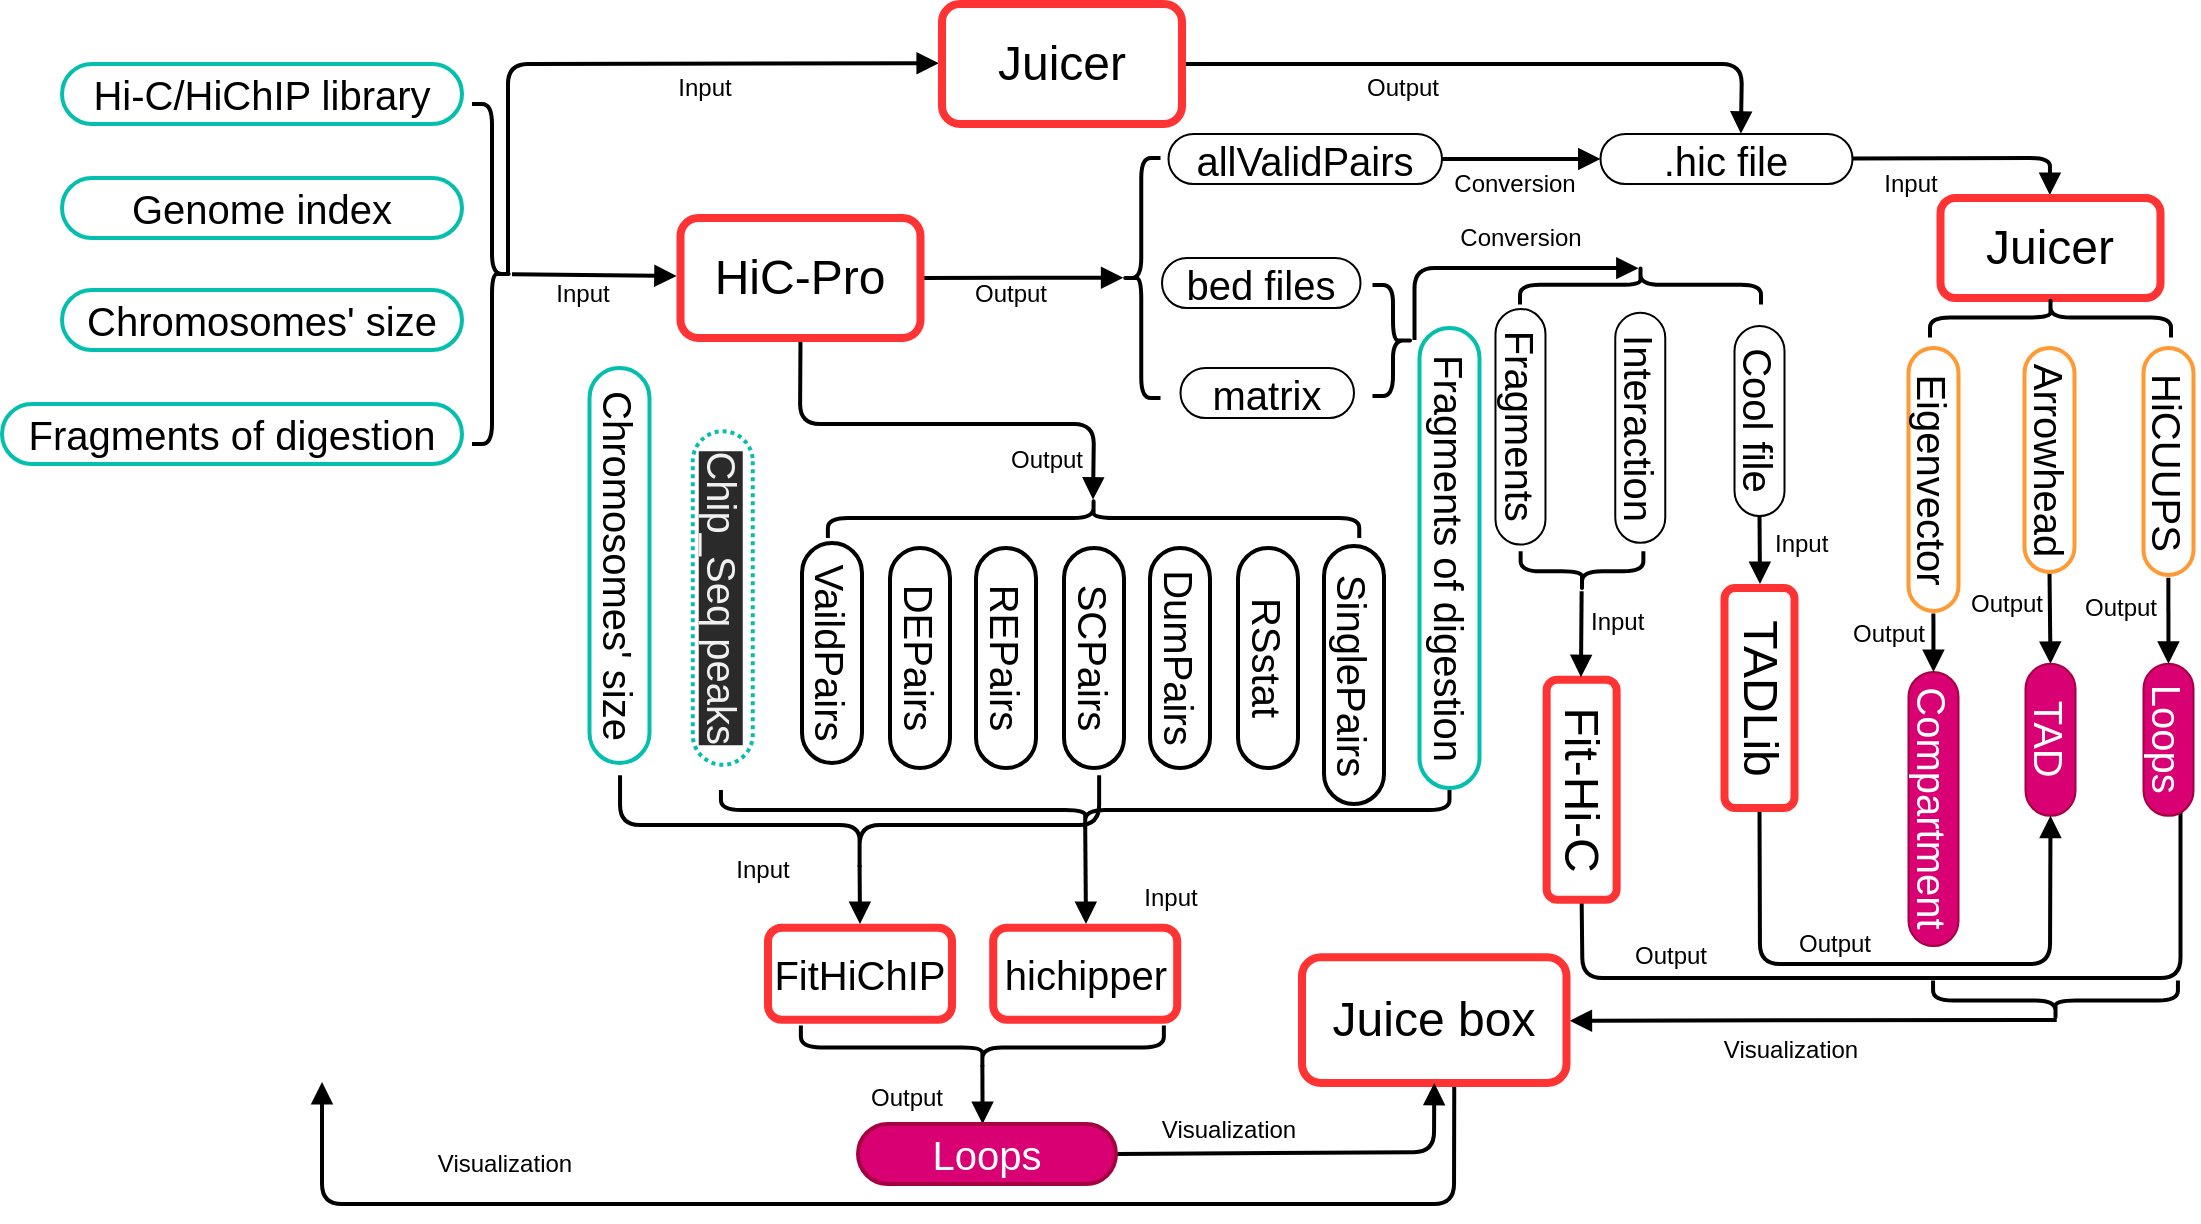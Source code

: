 <mxfile>
    <diagram id="CacLQQwZGqaokbPIPCrB" name="第 1 页">
        <mxGraphModel dx="1766" dy="1234" grid="1" gridSize="10" guides="1" tooltips="1" connect="1" arrows="1" fold="1" page="1" pageScale="1" pageWidth="827" pageHeight="1169" math="0" shadow="0">
            <root>
                <mxCell id="0"/>
                <mxCell id="1" parent="0"/>
                <mxCell id="237" value="&lt;font style=&quot;font-size: 20px&quot;&gt;FitHiChIP&lt;/font&gt;" style="rounded=1;whiteSpace=wrap;html=1;strokeWidth=4;fontSize=24;strokeColor=#FF3333;" parent="1" vertex="1">
                    <mxGeometry x="623" y="631.83" width="92" height="46" as="geometry"/>
                </mxCell>
                <mxCell id="283" value="&lt;span style=&quot;font-size: 20px&quot;&gt;hichipper&lt;/span&gt;" style="rounded=1;whiteSpace=wrap;html=1;strokeWidth=4;fontSize=24;strokeColor=#FF3333;" vertex="1" parent="1">
                    <mxGeometry x="735.6" y="631.83" width="92" height="46" as="geometry"/>
                </mxCell>
                <mxCell id="138" value="&lt;font style=&quot;font-size: 20px&quot;&gt;Chromosomes' size&lt;/font&gt;" style="rounded=1;whiteSpace=wrap;html=1;arcSize=50;fontSize=20;strokeColor=#04BFAD;strokeWidth=2;" parent="1" vertex="1">
                    <mxGeometry x="270" y="313" width="200" height="30" as="geometry"/>
                </mxCell>
                <mxCell id="139" value="" style="edgeStyle=none;html=1;strokeWidth=2;endArrow=block;endFill=1;entryX=-0.016;entryY=0.483;entryDx=0;entryDy=0;entryPerimeter=0;" parent="1" source="140" target="144" edge="1">
                    <mxGeometry relative="1" as="geometry"/>
                </mxCell>
                <mxCell id="219" style="edgeStyle=none;html=1;exitX=0.1;exitY=0.5;exitDx=0;exitDy=0;exitPerimeter=0;fontSize=24;endArrow=block;endFill=1;strokeWidth=2;entryX=-0.013;entryY=0.494;entryDx=0;entryDy=0;entryPerimeter=0;" parent="1" source="140" target="218" edge="1">
                    <mxGeometry relative="1" as="geometry">
                        <mxPoint x="700" y="200" as="targetPoint"/>
                        <Array as="points">
                            <mxPoint x="493" y="200"/>
                        </Array>
                    </mxGeometry>
                </mxCell>
                <mxCell id="140" value="" style="shape=curlyBracket;whiteSpace=wrap;html=1;rounded=1;flipH=1;size=0.5;strokeWidth=2;" parent="1" vertex="1">
                    <mxGeometry x="475" y="220" width="20" height="170" as="geometry"/>
                </mxCell>
                <mxCell id="141" value="Fragments of digestion" style="rounded=1;whiteSpace=wrap;html=1;arcSize=50;fontSize=20;strokeColor=#04BFAD;strokeWidth=2;" parent="1" vertex="1">
                    <mxGeometry x="240" y="370" width="230" height="30" as="geometry"/>
                </mxCell>
                <mxCell id="142" value="" style="edgeStyle=none;html=1;endArrow=block;endFill=1;strokeWidth=2;entryX=0.034;entryY=0.499;entryDx=0;entryDy=0;entryPerimeter=0;" parent="1" source="144" target="149" edge="1">
                    <mxGeometry relative="1" as="geometry">
                        <mxPoint x="799.25" y="307.0" as="targetPoint"/>
                        <Array as="points"/>
                    </mxGeometry>
                </mxCell>
                <mxCell id="143" value="" style="edgeStyle=none;html=1;endArrow=block;endFill=1;strokeWidth=2;entryX=0.037;entryY=0.499;entryDx=0;entryDy=0;entryPerimeter=0;exitX=0.5;exitY=1;exitDx=0;exitDy=0;" parent="1" source="144" target="151" edge="1">
                    <mxGeometry relative="1" as="geometry">
                        <mxPoint x="639.25" y="417.0" as="targetPoint"/>
                        <Array as="points">
                            <mxPoint x="639" y="380"/>
                            <mxPoint x="786" y="380"/>
                        </Array>
                    </mxGeometry>
                </mxCell>
                <mxCell id="144" value="HiC-Pro" style="rounded=1;whiteSpace=wrap;html=1;strokeWidth=4;fontSize=24;strokeColor=#FF3333;" parent="1" vertex="1">
                    <mxGeometry x="579.25" y="277" width="120" height="60" as="geometry"/>
                </mxCell>
                <mxCell id="145" value="" style="edgeStyle=none;html=1;fontSize=24;endArrow=block;endFill=1;strokeWidth=2;" parent="1" source="146" target="159" edge="1">
                    <mxGeometry relative="1" as="geometry"/>
                </mxCell>
                <mxCell id="146" value="allValidPairs" style="rounded=1;whiteSpace=wrap;html=1;arcSize=50;fontSize=20;" parent="1" vertex="1">
                    <mxGeometry x="823.25" y="235" width="136.75" height="25" as="geometry"/>
                </mxCell>
                <mxCell id="147" value="Input" style="text;html=1;align=center;verticalAlign=middle;resizable=0;points=[];autosize=1;strokeColor=none;fillColor=none;" parent="1" vertex="1">
                    <mxGeometry x="510" y="305" width="40" height="20" as="geometry"/>
                </mxCell>
                <mxCell id="148" value="Output" style="text;html=1;resizable=0;autosize=1;align=center;verticalAlign=middle;points=[];fillColor=none;strokeColor=none;rounded=0;" parent="1" vertex="1">
                    <mxGeometry x="719.25" y="305" width="50" height="20" as="geometry"/>
                </mxCell>
                <mxCell id="149" value="" style="shape=curlyBracket;whiteSpace=wrap;html=1;rounded=1;strokeWidth=2;" parent="1" vertex="1">
                    <mxGeometry x="800" y="247" width="19.25" height="120" as="geometry"/>
                </mxCell>
                <mxCell id="150" value="matrix" style="rounded=1;whiteSpace=wrap;html=1;arcSize=50;fontSize=20;" parent="1" vertex="1">
                    <mxGeometry x="829.25" y="352" width="86.75" height="25" as="geometry"/>
                </mxCell>
                <mxCell id="151" value="" style="shape=curlyBracket;whiteSpace=wrap;html=1;rounded=1;flipH=1;strokeWidth=2;rotation=-90;" parent="1" vertex="1">
                    <mxGeometry x="775.78" y="294.16" width="20" height="265.69" as="geometry"/>
                </mxCell>
                <mxCell id="152" value="VaildPairs" style="rounded=1;whiteSpace=wrap;html=1;strokeWidth=2;rotation=90;arcSize=50;fontSize=20;" parent="1" vertex="1">
                    <mxGeometry x="600" y="479.5" width="110" height="30" as="geometry"/>
                </mxCell>
                <mxCell id="153" value="DEPairs" style="rounded=1;whiteSpace=wrap;html=1;strokeWidth=2;rotation=90;arcSize=50;fontSize=20;" parent="1" vertex="1">
                    <mxGeometry x="644" y="482" width="110" height="30" as="geometry"/>
                </mxCell>
                <mxCell id="154" value="REPairs" style="rounded=1;whiteSpace=wrap;html=1;strokeWidth=2;rotation=90;arcSize=50;fontSize=20;" parent="1" vertex="1">
                    <mxGeometry x="687" y="482" width="110" height="30" as="geometry"/>
                </mxCell>
                <mxCell id="155" value="DumPairs" style="rounded=1;whiteSpace=wrap;html=1;strokeWidth=2;rotation=90;arcSize=50;fontSize=20;" parent="1" vertex="1">
                    <mxGeometry x="774" y="482" width="110" height="30" as="geometry"/>
                </mxCell>
                <mxCell id="156" value="Output" style="text;html=1;resizable=0;autosize=1;align=center;verticalAlign=middle;points=[];fillColor=none;strokeColor=none;rounded=0;" parent="1" vertex="1">
                    <mxGeometry x="737" y="388" width="50" height="20" as="geometry"/>
                </mxCell>
                <mxCell id="282" style="edgeStyle=none;html=1;exitX=0.1;exitY=0.5;exitDx=0;exitDy=0;exitPerimeter=0;fontSize=20;endArrow=block;endFill=1;strokeWidth=2;" parent="1" source="157" edge="1">
                    <mxGeometry relative="1" as="geometry">
                        <mxPoint x="782" y="630" as="targetPoint"/>
                    </mxGeometry>
                </mxCell>
                <mxCell id="157" value="" style="shape=curlyBracket;whiteSpace=wrap;html=1;rounded=1;flipH=1;strokeWidth=2;rotation=-180;direction=south;" parent="1" vertex="1">
                    <mxGeometry x="599.47" y="563" width="364.27" height="20" as="geometry"/>
                </mxCell>
                <mxCell id="158" value="" style="edgeStyle=none;html=1;fontSize=24;endArrow=block;endFill=1;strokeWidth=2;entryX=0.497;entryY=-0.03;entryDx=0;entryDy=0;entryPerimeter=0;" parent="1" source="159" target="164" edge="1">
                    <mxGeometry relative="1" as="geometry">
                        <mxPoint x="1264" y="260" as="targetPoint"/>
                        <Array as="points">
                            <mxPoint x="1264" y="247"/>
                        </Array>
                    </mxGeometry>
                </mxCell>
                <mxCell id="159" value=".hic file" style="rounded=1;whiteSpace=wrap;html=1;arcSize=50;fontSize=20;" parent="1" vertex="1">
                    <mxGeometry x="1039.25" y="235" width="126" height="25" as="geometry"/>
                </mxCell>
                <mxCell id="160" value="Conversion" style="text;html=1;resizable=0;autosize=1;align=center;verticalAlign=middle;points=[];fillColor=none;strokeColor=none;rounded=0;" parent="1" vertex="1">
                    <mxGeometry x="956" y="250" width="80" height="20" as="geometry"/>
                </mxCell>
                <mxCell id="161" value="bed files" style="rounded=1;whiteSpace=wrap;html=1;arcSize=50;fontSize=20;" parent="1" vertex="1">
                    <mxGeometry x="820" y="297" width="99.25" height="25" as="geometry"/>
                </mxCell>
                <mxCell id="162" value="Input" style="text;html=1;resizable=0;autosize=1;align=center;verticalAlign=middle;points=[];fillColor=none;strokeColor=none;rounded=0;" parent="1" vertex="1">
                    <mxGeometry x="1173.75" y="250" width="40" height="20" as="geometry"/>
                </mxCell>
                <mxCell id="164" value="Juicer" style="rounded=1;whiteSpace=wrap;html=1;strokeWidth=4;fontSize=24;strokeColor=#FF3333;" parent="1" vertex="1">
                    <mxGeometry x="1209.25" y="267" width="110" height="50" as="geometry"/>
                </mxCell>
                <mxCell id="170" value="" style="shape=curlyBracket;whiteSpace=wrap;html=1;rounded=1;strokeWidth=2;size=0.5;rotation=-180;" parent="1" vertex="1">
                    <mxGeometry x="925.25" y="310.5" width="20.5" height="55.5" as="geometry"/>
                </mxCell>
                <mxCell id="173" value="" style="shape=curlyBracket;whiteSpace=wrap;html=1;rounded=1;strokeWidth=2;size=0.5;rotation=90;" parent="1" vertex="1">
                    <mxGeometry x="1049.44" y="250.18" width="19.63" height="120.5" as="geometry"/>
                </mxCell>
                <mxCell id="210" style="edgeStyle=none;html=1;exitX=1;exitY=0.5;exitDx=0;exitDy=0;fontSize=24;endArrow=block;endFill=1;strokeWidth=2;" parent="1" source="175" edge="1">
                    <mxGeometry relative="1" as="geometry">
                        <mxPoint x="1329.25" y="537" as="targetPoint"/>
                        <Array as="points">
                            <mxPoint x="1030.25" y="657"/>
                            <mxPoint x="1329.25" y="657"/>
                        </Array>
                    </mxGeometry>
                </mxCell>
                <mxCell id="175" value="Fit-Hi-C" style="rounded=1;whiteSpace=wrap;html=1;strokeWidth=4;fontSize=24;rotation=90;strokeColor=#FF3333;" parent="1" vertex="1">
                    <mxGeometry x="974.82" y="545.38" width="110" height="35" as="geometry"/>
                </mxCell>
                <mxCell id="181" value="" style="edgeStyle=none;html=1;fontSize=24;endArrow=block;endFill=1;strokeWidth=2;entryX=0.074;entryY=0.508;entryDx=0;entryDy=0;entryPerimeter=0;" parent="1" target="173" edge="1">
                    <mxGeometry relative="1" as="geometry">
                        <mxPoint x="946.25" y="338" as="sourcePoint"/>
                        <mxPoint x="1050" y="302" as="targetPoint"/>
                        <Array as="points">
                            <mxPoint x="946.25" y="302"/>
                        </Array>
                    </mxGeometry>
                </mxCell>
                <mxCell id="199" value="Conversion" style="text;html=1;resizable=0;autosize=1;align=center;verticalAlign=middle;points=[];fillColor=none;strokeColor=none;rounded=0;" parent="1" vertex="1">
                    <mxGeometry x="959.25" y="277" width="80" height="20" as="geometry"/>
                </mxCell>
                <mxCell id="201" value="Fragments" style="rounded=1;whiteSpace=wrap;html=1;arcSize=50;fontSize=20;rotation=90;" parent="1" vertex="1">
                    <mxGeometry x="940.33" y="368.85" width="117.82" height="25" as="geometry"/>
                </mxCell>
                <mxCell id="202" value="Interaction" style="rounded=1;whiteSpace=wrap;html=1;arcSize=50;fontSize=20;rotation=90;" parent="1" vertex="1">
                    <mxGeometry x="1001.63" y="369.38" width="115" height="25" as="geometry"/>
                </mxCell>
                <mxCell id="204" value="" style="shape=curlyBracket;whiteSpace=wrap;html=1;rounded=1;flipH=1;strokeWidth=2;rotation=90;" parent="1" vertex="1">
                    <mxGeometry x="1020" y="423" width="20" height="61.37" as="geometry"/>
                </mxCell>
                <mxCell id="205" value="" style="edgeStyle=none;html=1;fontSize=24;endArrow=block;endFill=1;strokeWidth=2;entryX=-0.012;entryY=0.51;entryDx=0;entryDy=0;exitX=0.003;exitY=0.503;exitDx=0;exitDy=0;exitPerimeter=0;entryPerimeter=0;" parent="1" source="204" target="175" edge="1">
                    <mxGeometry relative="1" as="geometry">
                        <mxPoint x="1030" y="460" as="sourcePoint"/>
                        <mxPoint x="1029.61" y="489.5" as="targetPoint"/>
                    </mxGeometry>
                </mxCell>
                <mxCell id="163" value="" style="edgeStyle=none;html=1;fontSize=24;endArrow=block;endFill=1;strokeWidth=2;exitX=1;exitY=0.5;exitDx=0;exitDy=0;entryX=0;entryY=0.5;entryDx=0;entryDy=0;" parent="1" source="225" target="168" edge="1">
                    <mxGeometry relative="1" as="geometry">
                        <mxPoint x="1264.25" y="427" as="sourcePoint"/>
                        <mxPoint x="1264.25" y="497" as="targetPoint"/>
                    </mxGeometry>
                </mxCell>
                <mxCell id="167" value="Compartment" style="rounded=1;whiteSpace=wrap;html=1;arcSize=50;fontSize=20;rotation=-270;container=0;fillColor=#d80073;fontColor=#ffffff;strokeColor=#A50040;" parent="1" vertex="1">
                    <mxGeometry x="1137.25" y="560" width="137" height="25" as="geometry"/>
                </mxCell>
                <mxCell id="168" value="TAD" style="rounded=1;whiteSpace=wrap;html=1;arcSize=50;fontSize=20;rotation=-270;container=0;fillColor=#d80073;fontColor=#ffffff;strokeColor=#A50040;" parent="1" vertex="1">
                    <mxGeometry x="1226.25" y="525.38" width="76" height="25" as="geometry"/>
                </mxCell>
                <mxCell id="169" value="Loops" style="rounded=1;whiteSpace=wrap;html=1;arcSize=50;fontSize=20;rotation=-270;container=0;fillColor=#d80073;fontColor=#ffffff;strokeColor=#A50040;" parent="1" vertex="1">
                    <mxGeometry x="1285.25" y="525.38" width="76" height="25" as="geometry"/>
                </mxCell>
                <mxCell id="209" style="edgeStyle=none;html=1;exitX=1;exitY=0.5;exitDx=0;exitDy=0;entryX=1;entryY=0.5;entryDx=0;entryDy=0;fontSize=24;endArrow=block;endFill=1;strokeWidth=2;" parent="1" source="172" target="168" edge="1">
                    <mxGeometry relative="1" as="geometry">
                        <Array as="points">
                            <mxPoint x="1119" y="650"/>
                            <mxPoint x="1199" y="650"/>
                            <mxPoint x="1264" y="650"/>
                        </Array>
                    </mxGeometry>
                </mxCell>
                <mxCell id="172" value="TADLib" style="rounded=1;whiteSpace=wrap;html=1;strokeWidth=4;fontSize=24;rotation=90;strokeColor=#FF3333;" parent="1" vertex="1">
                    <mxGeometry x="1063.75" y="499.5" width="110" height="35" as="geometry"/>
                </mxCell>
                <mxCell id="200" value="" style="edgeStyle=none;html=1;fontSize=24;endArrow=block;endFill=1;strokeWidth=2;exitX=1;exitY=0.5;exitDx=0;exitDy=0;" parent="1" source="198" edge="1">
                    <mxGeometry relative="1" as="geometry">
                        <mxPoint x="1119" y="430" as="sourcePoint"/>
                        <mxPoint x="1119" y="460" as="targetPoint"/>
                    </mxGeometry>
                </mxCell>
                <mxCell id="198" value="Cool file" style="rounded=1;whiteSpace=wrap;html=1;arcSize=50;fontSize=20;rotation=90;" parent="1" vertex="1">
                    <mxGeometry x="1071.25" y="366" width="95" height="25" as="geometry"/>
                </mxCell>
                <mxCell id="184" value="" style="shape=curlyBracket;whiteSpace=wrap;html=1;rounded=1;strokeWidth=2;size=0.5;rotation=-90;" parent="1" vertex="1">
                    <mxGeometry x="1256.75" y="607" width="20" height="122.44" as="geometry"/>
                </mxCell>
                <mxCell id="185" value="" style="edgeStyle=none;html=1;fontSize=24;endArrow=block;endFill=1;strokeWidth=2;entryX=1.012;entryY=0.505;entryDx=0;entryDy=0;entryPerimeter=0;" parent="1" target="212" edge="1">
                    <mxGeometry relative="1" as="geometry">
                        <mxPoint x="1267.36" y="677.957" as="sourcePoint"/>
                        <mxPoint x="1267.36" y="745.83" as="targetPoint"/>
                    </mxGeometry>
                </mxCell>
                <mxCell id="186" value="Visualization" style="text;html=1;resizable=0;autosize=1;align=center;verticalAlign=middle;points=[];fillColor=none;strokeColor=none;rounded=0;rotation=0;" parent="1" vertex="1">
                    <mxGeometry x="1093.75" y="682.829" width="80" height="20" as="geometry"/>
                </mxCell>
                <mxCell id="249" style="edgeStyle=none;html=1;exitX=0.5;exitY=1;exitDx=0;exitDy=0;fontSize=24;endArrow=block;endFill=1;strokeWidth=2;" parent="1" edge="1">
                    <mxGeometry relative="1" as="geometry">
                        <mxPoint x="400" y="709" as="targetPoint"/>
                        <mxPoint x="966.125" y="709.44" as="sourcePoint"/>
                        <Array as="points">
                            <mxPoint x="966" y="770"/>
                            <mxPoint x="400" y="770"/>
                        </Array>
                    </mxGeometry>
                </mxCell>
                <mxCell id="212" value="Juice box" style="rounded=1;whiteSpace=wrap;html=1;strokeWidth=4;fontSize=24;strokeColor=#FF3333;" parent="1" vertex="1">
                    <mxGeometry x="890" y="646.61" width="132.25" height="62.83" as="geometry"/>
                </mxCell>
                <mxCell id="214" value="Input&amp;nbsp;" style="text;html=1;resizable=0;autosize=1;align=center;verticalAlign=middle;points=[];fillColor=none;strokeColor=none;rounded=0;rotation=0;" parent="1" vertex="1">
                    <mxGeometry x="1024" y="469.37" width="50" height="20" as="geometry"/>
                </mxCell>
                <mxCell id="215" value="Input&amp;nbsp;" style="text;html=1;resizable=0;autosize=1;align=center;verticalAlign=middle;points=[];fillColor=none;strokeColor=none;rounded=0;" parent="1" vertex="1">
                    <mxGeometry x="1116.37" y="430.0" width="50" height="20" as="geometry"/>
                </mxCell>
                <mxCell id="217" value="Output" style="text;html=1;resizable=0;autosize=1;align=center;verticalAlign=middle;points=[];fillColor=none;strokeColor=none;rounded=0;" parent="1" vertex="1">
                    <mxGeometry x="1131.25" y="630" width="50" height="20" as="geometry"/>
                </mxCell>
                <mxCell id="220" style="edgeStyle=none;html=1;exitX=1;exitY=0.5;exitDx=0;exitDy=0;fontSize=24;endArrow=block;endFill=1;strokeWidth=2;entryX=0.557;entryY=-0.006;entryDx=0;entryDy=0;entryPerimeter=0;" parent="1" source="218" target="159" edge="1">
                    <mxGeometry relative="1" as="geometry">
                        <mxPoint x="1110" y="230" as="targetPoint"/>
                        <Array as="points">
                            <mxPoint x="1110" y="200"/>
                        </Array>
                    </mxGeometry>
                </mxCell>
                <mxCell id="218" value="Juicer" style="rounded=1;whiteSpace=wrap;html=1;strokeWidth=4;fontSize=24;strokeColor=#FF3333;" parent="1" vertex="1">
                    <mxGeometry x="710" y="170" width="120" height="60" as="geometry"/>
                </mxCell>
                <mxCell id="221" value="Input" style="text;html=1;align=center;verticalAlign=middle;resizable=0;points=[];autosize=1;strokeColor=none;fillColor=none;" parent="1" vertex="1">
                    <mxGeometry x="571" y="202" width="40" height="20" as="geometry"/>
                </mxCell>
                <mxCell id="222" value="Output" style="text;html=1;align=center;verticalAlign=middle;resizable=0;points=[];autosize=1;strokeColor=none;fillColor=none;" parent="1" vertex="1">
                    <mxGeometry x="915" y="202" width="50" height="20" as="geometry"/>
                </mxCell>
                <mxCell id="223" value="" style="shape=curlyBracket;whiteSpace=wrap;html=1;rounded=1;strokeWidth=2;size=0.5;rotation=90;" parent="1" vertex="1">
                    <mxGeometry x="1254.25" y="266.5" width="20" height="120.5" as="geometry"/>
                </mxCell>
                <mxCell id="224" value="Eigenvector" style="rounded=1;whiteSpace=wrap;html=1;arcSize=50;fontSize=20;rotation=90;strokeColor=#FF9933;strokeWidth=2;" parent="1" vertex="1">
                    <mxGeometry x="1140" y="395.25" width="131.5" height="25" as="geometry"/>
                </mxCell>
                <mxCell id="225" value="Arrowhead" style="rounded=1;whiteSpace=wrap;html=1;arcSize=50;fontSize=20;rotation=90;strokeColor=#FF9933;strokeWidth=2;" parent="1" vertex="1">
                    <mxGeometry x="1207.75" y="385.5" width="112" height="25" as="geometry"/>
                </mxCell>
                <mxCell id="226" value="HiCUUPS" style="rounded=1;whiteSpace=wrap;html=1;arcSize=50;fontSize=20;rotation=90;strokeColor=#FF9933;strokeWidth=2;" parent="1" vertex="1">
                    <mxGeometry x="1266.5" y="386.25" width="113.5" height="25" as="geometry"/>
                </mxCell>
                <mxCell id="227" value="" style="edgeStyle=none;html=1;fontSize=24;endArrow=block;endFill=1;strokeWidth=2;entryX=0;entryY=0.5;entryDx=0;entryDy=0;exitX=0.959;exitY=-0.028;exitDx=0;exitDy=0;exitPerimeter=0;" parent="1" source="228" target="167" edge="1">
                    <mxGeometry relative="1" as="geometry">
                        <mxPoint x="1204.89" y="477" as="sourcePoint"/>
                        <mxPoint x="1205.25" y="517" as="targetPoint"/>
                    </mxGeometry>
                </mxCell>
                <mxCell id="228" value="Output" style="text;html=1;resizable=0;autosize=1;align=center;verticalAlign=middle;points=[];fillColor=none;strokeColor=none;rounded=0;" parent="1" vertex="1">
                    <mxGeometry x="1157.75" y="475.37" width="50" height="20" as="geometry"/>
                </mxCell>
                <mxCell id="229" value="Output" style="text;html=1;resizable=0;autosize=1;align=center;verticalAlign=middle;points=[];fillColor=none;strokeColor=none;rounded=0;" parent="1" vertex="1">
                    <mxGeometry x="1216.5" y="459.5" width="50" height="20" as="geometry"/>
                </mxCell>
                <mxCell id="230" value="" style="edgeStyle=none;html=1;fontSize=24;endArrow=block;endFill=1;strokeWidth=2;entryX=0;entryY=0.5;entryDx=0;entryDy=0;exitX=1.012;exitY=0.503;exitDx=0;exitDy=0;exitPerimeter=0;" parent="1" source="226" target="169" edge="1">
                    <mxGeometry relative="1" as="geometry">
                        <mxPoint x="1323" y="460" as="sourcePoint"/>
                        <mxPoint x="1323.25" y="497" as="targetPoint"/>
                    </mxGeometry>
                </mxCell>
                <mxCell id="231" value="Output" style="text;html=1;resizable=0;autosize=1;align=center;verticalAlign=middle;points=[];fillColor=none;strokeColor=none;rounded=0;" parent="1" vertex="1">
                    <mxGeometry x="1274.25" y="462" width="50" height="20" as="geometry"/>
                </mxCell>
                <mxCell id="239" value="Input" style="text;html=1;align=center;verticalAlign=middle;resizable=0;points=[];autosize=1;strokeColor=none;fillColor=none;" parent="1" vertex="1">
                    <mxGeometry x="804" y="607" width="40" height="20" as="geometry"/>
                </mxCell>
                <mxCell id="290" style="edgeStyle=none;html=1;exitX=0.1;exitY=0.5;exitDx=0;exitDy=0;exitPerimeter=0;entryX=0.483;entryY=0;entryDx=0;entryDy=0;entryPerimeter=0;fontSize=20;strokeWidth=2;endArrow=block;endFill=1;" edge="1" parent="1" source="241" target="268">
                    <mxGeometry relative="1" as="geometry"/>
                </mxCell>
                <mxCell id="241" value="" style="shape=curlyBracket;whiteSpace=wrap;html=1;rounded=1;flipH=1;strokeWidth=2;rotation=90;" parent="1" vertex="1">
                    <mxGeometry x="719.25" y="601" width="21.87" height="181.49" as="geometry"/>
                </mxCell>
                <mxCell id="247" style="edgeStyle=none;html=1;exitX=1;exitY=0.5;exitDx=0;exitDy=0;entryX=0.5;entryY=1;entryDx=0;entryDy=0;fontSize=24;endArrow=block;endFill=1;strokeWidth=2;" parent="1" source="268" target="212" edge="1">
                    <mxGeometry relative="1" as="geometry">
                        <mxPoint x="780" y="744.44" as="sourcePoint"/>
                        <Array as="points">
                            <mxPoint x="956" y="744"/>
                        </Array>
                    </mxGeometry>
                </mxCell>
                <mxCell id="246" value="Output" style="text;html=1;align=center;verticalAlign=middle;resizable=0;points=[];autosize=1;strokeColor=none;fillColor=none;" parent="1" vertex="1">
                    <mxGeometry x="667" y="706.83" width="50" height="20" as="geometry"/>
                </mxCell>
                <mxCell id="248" value="Visualization" style="text;html=1;resizable=0;autosize=1;align=center;verticalAlign=middle;points=[];fillColor=none;strokeColor=none;rounded=0;rotation=0;" parent="1" vertex="1">
                    <mxGeometry x="813.0" y="722.829" width="80" height="20" as="geometry"/>
                </mxCell>
                <mxCell id="251" value="Chromosomes' size" style="rounded=1;whiteSpace=wrap;html=1;strokeWidth=2;rotation=90;arcSize=50;fontSize=20;strokeColor=#04BFAD;" parent="1" vertex="1">
                    <mxGeometry x="450" y="435.75" width="197.5" height="30" as="geometry"/>
                </mxCell>
                <mxCell id="253" value="&#10;&#10;&lt;span style=&quot;color: rgb(240, 240, 240); font-family: helvetica; font-size: 20px; font-style: normal; font-weight: 400; letter-spacing: normal; text-align: center; text-indent: 0px; text-transform: none; word-spacing: 0px; background-color: rgb(42, 42, 42); display: inline; float: none;&quot;&gt;Chip_Seq peaks&lt;/span&gt;&#10;&#10;" style="rounded=1;whiteSpace=wrap;html=1;strokeWidth=2;rotation=90;arcSize=50;fontSize=20;dashed=1;dashPattern=1 1;strokeColor=#04BFAD;" parent="1" vertex="1">
                    <mxGeometry x="517" y="452" width="166.75" height="30" as="geometry"/>
                </mxCell>
                <mxCell id="280" style="edgeStyle=none;html=1;exitX=0.1;exitY=0.5;exitDx=0;exitDy=0;exitPerimeter=0;fontSize=20;endArrow=block;endFill=1;strokeWidth=2;" parent="1" source="257" edge="1">
                    <mxGeometry relative="1" as="geometry">
                        <mxPoint x="669" y="630" as="targetPoint"/>
                    </mxGeometry>
                </mxCell>
                <mxCell id="257" value="" style="shape=curlyBracket;whiteSpace=wrap;html=1;rounded=1;flipH=1;strokeWidth=2;rotation=-180;direction=south;" parent="1" vertex="1">
                    <mxGeometry x="549.02" y="555.64" width="239.55" height="49.74" as="geometry"/>
                </mxCell>
                <mxCell id="263" value="Output" style="text;html=1;resizable=0;autosize=1;align=center;verticalAlign=middle;points=[];fillColor=none;strokeColor=none;rounded=0;" parent="1" vertex="1">
                    <mxGeometry x="1049.25" y="636" width="50" height="20" as="geometry"/>
                </mxCell>
                <mxCell id="266" value="Genome index" style="rounded=1;whiteSpace=wrap;html=1;arcSize=50;fontSize=20;strokeColor=#04BFAD;strokeWidth=2;" parent="1" vertex="1">
                    <mxGeometry x="270" y="257" width="200" height="30" as="geometry"/>
                </mxCell>
                <mxCell id="267" value="Hi-C/HiChIP library" style="rounded=1;whiteSpace=wrap;html=1;arcSize=50;fontSize=20;strokeColor=#04BFAD;strokeWidth=2;" parent="1" vertex="1">
                    <mxGeometry x="270" y="200" width="200" height="30" as="geometry"/>
                </mxCell>
                <mxCell id="268" value="Loops" style="rounded=1;whiteSpace=wrap;html=1;arcSize=50;fontSize=20;strokeColor=#A50040;strokeWidth=2;fillColor=#d80073;fontColor=#ffffff;" parent="1" vertex="1">
                    <mxGeometry x="668" y="730" width="129" height="30" as="geometry"/>
                </mxCell>
                <mxCell id="269" value="SCPairs" style="rounded=1;whiteSpace=wrap;html=1;strokeWidth=2;rotation=90;arcSize=50;fontSize=20;" parent="1" vertex="1">
                    <mxGeometry x="731" y="482" width="110" height="30" as="geometry"/>
                </mxCell>
                <mxCell id="270" value="SinglePairs" style="rounded=1;whiteSpace=wrap;html=1;strokeWidth=2;rotation=90;arcSize=50;fontSize=20;" parent="1" vertex="1">
                    <mxGeometry x="851.5" y="490.5" width="129" height="30" as="geometry"/>
                </mxCell>
                <mxCell id="271" value="RSstat" style="rounded=1;whiteSpace=wrap;html=1;strokeWidth=2;rotation=90;arcSize=50;fontSize=20;" parent="1" vertex="1">
                    <mxGeometry x="818" y="482" width="110" height="30" as="geometry"/>
                </mxCell>
                <mxCell id="272" value="Fragments of digestion" style="rounded=1;whiteSpace=wrap;html=1;strokeWidth=2;rotation=90;arcSize=50;fontSize=20;strokeColor=#04BFAD;" parent="1" vertex="1">
                    <mxGeometry x="848.75" y="432" width="230" height="30" as="geometry"/>
                </mxCell>
                <mxCell id="275" value="Input" style="text;html=1;align=center;verticalAlign=middle;resizable=0;points=[];autosize=1;strokeColor=none;fillColor=none;" parent="1" vertex="1">
                    <mxGeometry x="600" y="593" width="40" height="20" as="geometry"/>
                </mxCell>
                <mxCell id="276" value="Visualization" style="text;html=1;resizable=0;autosize=1;align=center;verticalAlign=middle;points=[];fillColor=none;strokeColor=none;rounded=0;rotation=0;" parent="1" vertex="1">
                    <mxGeometry x="451.0" y="739.999" width="80" height="20" as="geometry"/>
                </mxCell>
            </root>
        </mxGraphModel>
    </diagram>
</mxfile>
